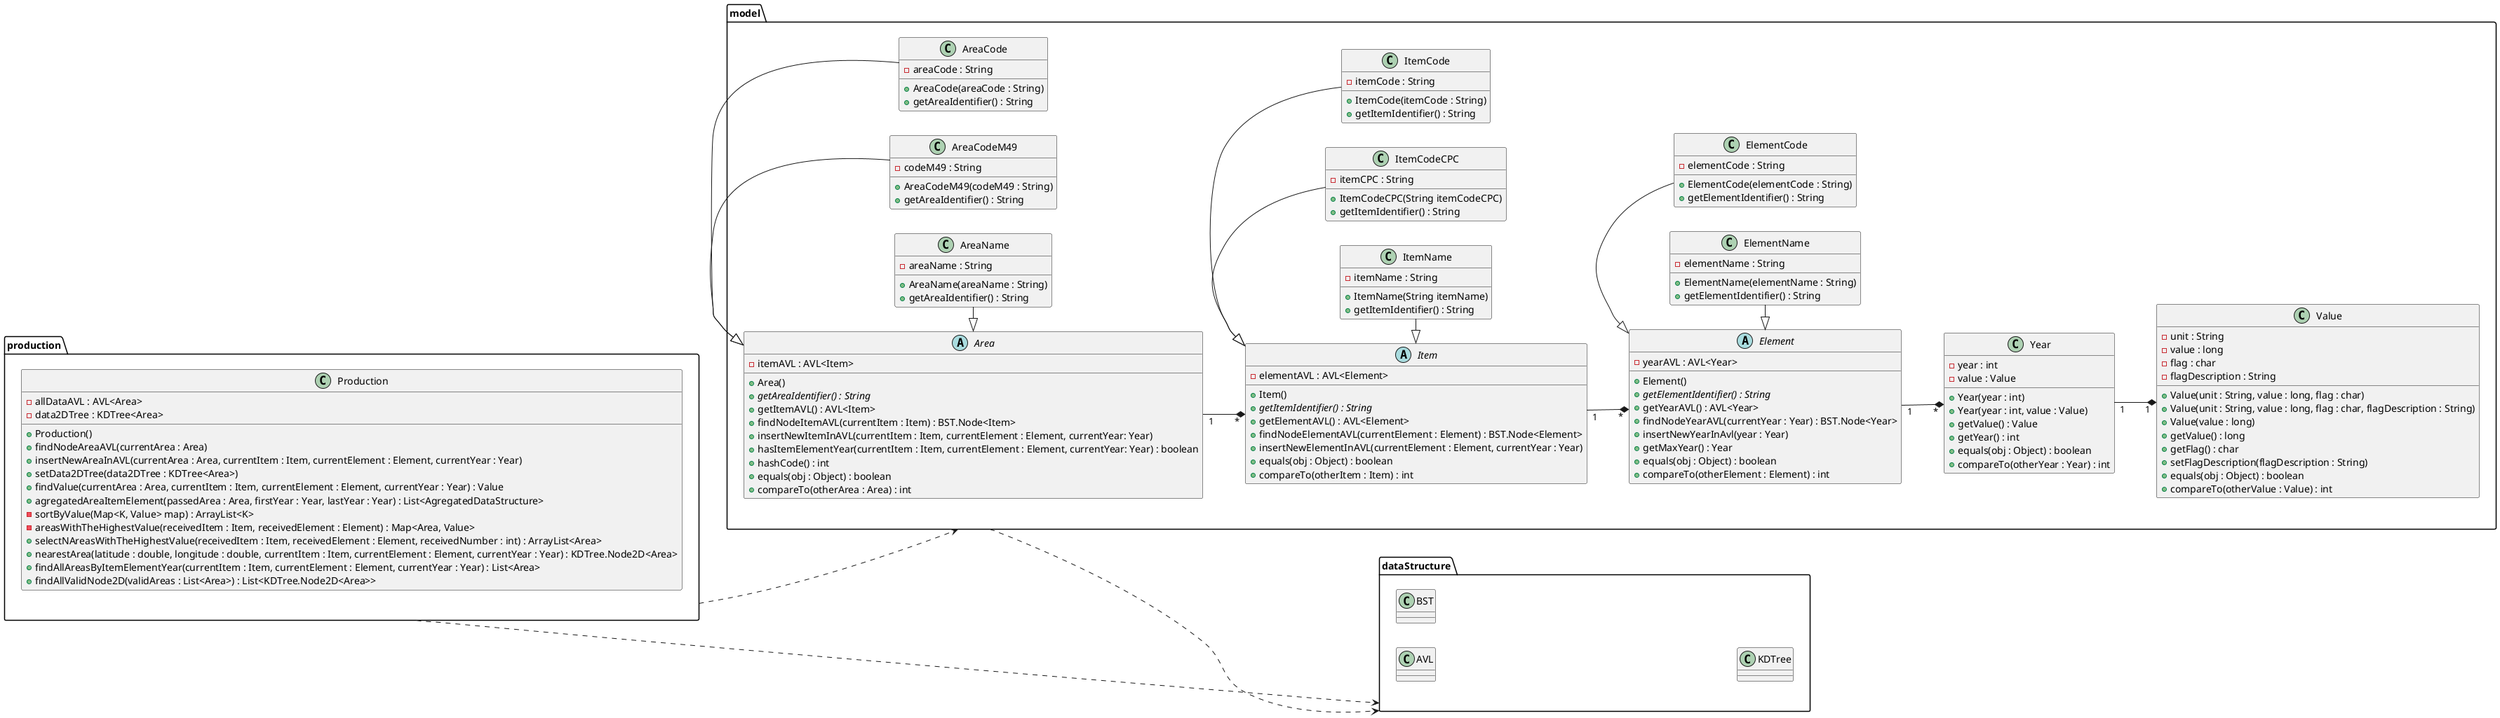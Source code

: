 @startuml
left to right direction

package model {
    abstract Area {
        -itemAVL : AVL<Item>
        +Area()
        +{abstract}getAreaIdentifier() : String
        +getItemAVL() : AVL<Item>
        +findNodeItemAVL(currentItem : Item) : BST.Node<Item>
        +insertNewItemInAVL(currentItem : Item, currentElement : Element, currentYear: Year)
        +hasItemElementYear(currentItem : Item, currentElement : Element, currentYear: Year) : boolean
        +hashCode() : int
        +equals(obj : Object) : boolean
        +compareTo(otherArea : Area) : int
    }

    class AreaCode {
        -areaCode : String
        +AreaCode(areaCode : String)
        +getAreaIdentifier() : String
    }

    class AreaCodeM49 {
        -codeM49 : String
        +AreaCodeM49(codeM49 : String)
        +getAreaIdentifier() : String
    }

    class AreaName {
        -areaName : String
        +AreaName(areaName : String)
        +getAreaIdentifier() : String
    }

    abstract Item {
        -elementAVL : AVL<Element>
        +Item()
        +{abstract}getItemIdentifier() : String
        +getElementAVL() : AVL<Element>
        +findNodeElementAVL(currentElement : Element) : BST.Node<Element>
        +insertNewElementInAVL(currentElement : Element, currentYear : Year)
        +equals(obj : Object) : boolean
        +compareTo(otherItem : Item) : int
    }

    class ItemCode {
        -itemCode : String
        +ItemCode(itemCode : String)
        +getItemIdentifier() : String
    }

    class ItemCodeCPC {
        -itemCPC : String
        +ItemCodeCPC(String itemCodeCPC)
        +getItemIdentifier() : String
    }

    class ItemName {
        -itemName : String
        +ItemName(String itemName)
        +getItemIdentifier() : String
    }

    abstract Element {
        -yearAVL : AVL<Year>
        +Element()
        +{abstract}getElementIdentifier() : String
        +getYearAVL() : AVL<Year>
        +findNodeYearAVL(currentYear : Year) : BST.Node<Year>
        +insertNewYearInAvl(year : Year)
        +getMaxYear() : Year
        +equals(obj : Object) : boolean
        +compareTo(otherElement : Element) : int
    }

    class ElementCode {
        -elementCode : String
        +ElementCode(elementCode : String)
        +getElementIdentifier() : String
    }

    class ElementName {
        -elementName : String
        +ElementName(elementName : String)
        +getElementIdentifier() : String
    }

    class Year {
        -year : int
        -value : Value
        +Year(year : int)
        +Year(year : int, value : Value)
        +getValue() : Value
        +getYear() : int
        +equals(obj : Object) : boolean
        +compareTo(otherYear : Year) : int
    }

    class Value {
        -unit : String
        -value : long
        -flag : char
        -flagDescription : String
        +Value(unit : String, value : long, flag : char)
        +Value(unit : String, value : long, flag : char, flagDescription : String)
        +Value(value : long)
        +getValue() : long
        +getFlag() : char
        +setFlagDescription(flagDescription : String)
        +equals(obj : Object) : boolean
        +compareTo(otherValue : Value) : int
    }
}

package production {
    class Production {
        -allDataAVL : AVL<Area>
        -data2DTree : KDTree<Area>
        +Production()
        +findNodeAreaAVL(currentArea : Area)
        +insertNewAreaInAVL(currentArea : Area, currentItem : Item, currentElement : Element, currentYear : Year)
        +setData2DTree(data2DTree : KDTree<Area>)
        +findValue(currentArea : Area, currentItem : Item, currentElement : Element, currentYear : Year) : Value
        +agregatedAreaItemElement(passedArea : Area, firstYear : Year, lastYear : Year) : List<AgregatedDataStructure>
        -sortByValue(Map<K, Value> map) : ArrayList<K>
        -areasWithTheHighestValue(receivedItem : Item, receivedElement : Element) : Map<Area, Value>
        +selectNAreasWithTheHighestValue(receivedItem : Item, receivedElement : Element, receivedNumber : int) : ArrayList<Area>
        +nearestArea(latitude : double, longitude : double, currentItem : Item, currentElement : Element, currentYear : Year) : KDTree.Node2D<Area>
        +findAllAreasByItemElementYear(currentItem : Item, currentElement : Element, currentYear : Year) : List<Area>
        +findAllValidNode2D(validAreas : List<Area>) : List<KDTree.Node2D<Area>>
    }
}

package dataStructure {
    class AVL {
    }

    class BST {
    }

    class KDTree {
    }
}

production ..> model
production ..> dataStructure
model ..> dataStructure

Area <|- AreaCode
Area <|- AreaCodeM49
Area <|- AreaName

Item <|- ItemCode
Item <|- ItemCodeCPC
Item <|- ItemName

Element <|- ElementCode
Element <|- ElementName

'Composition
Area "1" --* "*" Item
Item "1" --* "*" Element
Element "1" --* "*" Year
Year "1" --* "1" Value

@enduml